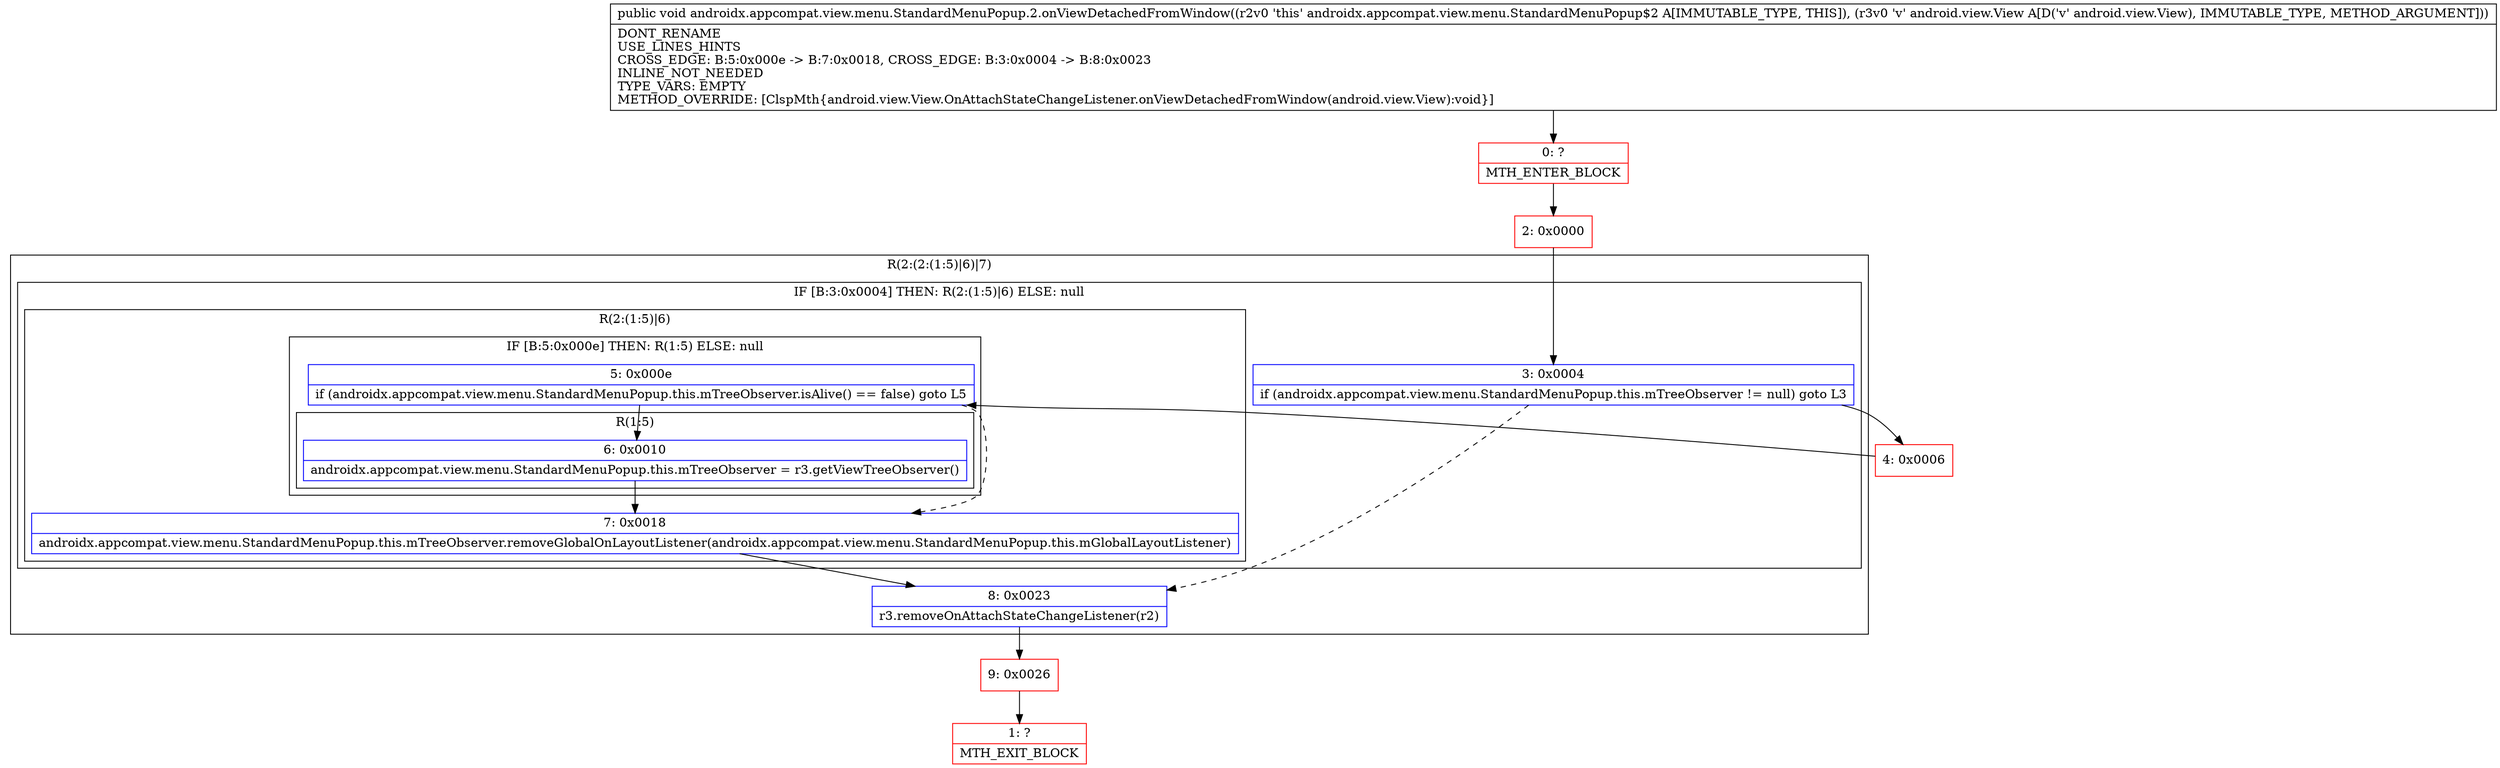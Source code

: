 digraph "CFG forandroidx.appcompat.view.menu.StandardMenuPopup.2.onViewDetachedFromWindow(Landroid\/view\/View;)V" {
subgraph cluster_Region_1670763514 {
label = "R(2:(2:(1:5)|6)|7)";
node [shape=record,color=blue];
subgraph cluster_IfRegion_1492301298 {
label = "IF [B:3:0x0004] THEN: R(2:(1:5)|6) ELSE: null";
node [shape=record,color=blue];
Node_3 [shape=record,label="{3\:\ 0x0004|if (androidx.appcompat.view.menu.StandardMenuPopup.this.mTreeObserver != null) goto L3\l}"];
subgraph cluster_Region_1086883240 {
label = "R(2:(1:5)|6)";
node [shape=record,color=blue];
subgraph cluster_IfRegion_137585762 {
label = "IF [B:5:0x000e] THEN: R(1:5) ELSE: null";
node [shape=record,color=blue];
Node_5 [shape=record,label="{5\:\ 0x000e|if (androidx.appcompat.view.menu.StandardMenuPopup.this.mTreeObserver.isAlive() == false) goto L5\l}"];
subgraph cluster_Region_1173650589 {
label = "R(1:5)";
node [shape=record,color=blue];
Node_6 [shape=record,label="{6\:\ 0x0010|androidx.appcompat.view.menu.StandardMenuPopup.this.mTreeObserver = r3.getViewTreeObserver()\l}"];
}
}
Node_7 [shape=record,label="{7\:\ 0x0018|androidx.appcompat.view.menu.StandardMenuPopup.this.mTreeObserver.removeGlobalOnLayoutListener(androidx.appcompat.view.menu.StandardMenuPopup.this.mGlobalLayoutListener)\l}"];
}
}
Node_8 [shape=record,label="{8\:\ 0x0023|r3.removeOnAttachStateChangeListener(r2)\l}"];
}
Node_0 [shape=record,color=red,label="{0\:\ ?|MTH_ENTER_BLOCK\l}"];
Node_2 [shape=record,color=red,label="{2\:\ 0x0000}"];
Node_4 [shape=record,color=red,label="{4\:\ 0x0006}"];
Node_9 [shape=record,color=red,label="{9\:\ 0x0026}"];
Node_1 [shape=record,color=red,label="{1\:\ ?|MTH_EXIT_BLOCK\l}"];
MethodNode[shape=record,label="{public void androidx.appcompat.view.menu.StandardMenuPopup.2.onViewDetachedFromWindow((r2v0 'this' androidx.appcompat.view.menu.StandardMenuPopup$2 A[IMMUTABLE_TYPE, THIS]), (r3v0 'v' android.view.View A[D('v' android.view.View), IMMUTABLE_TYPE, METHOD_ARGUMENT]))  | DONT_RENAME\lUSE_LINES_HINTS\lCROSS_EDGE: B:5:0x000e \-\> B:7:0x0018, CROSS_EDGE: B:3:0x0004 \-\> B:8:0x0023\lINLINE_NOT_NEEDED\lTYPE_VARS: EMPTY\lMETHOD_OVERRIDE: [ClspMth\{android.view.View.OnAttachStateChangeListener.onViewDetachedFromWindow(android.view.View):void\}]\l}"];
MethodNode -> Node_0;Node_3 -> Node_4;
Node_3 -> Node_8[style=dashed];
Node_5 -> Node_6;
Node_5 -> Node_7[style=dashed];
Node_6 -> Node_7;
Node_7 -> Node_8;
Node_8 -> Node_9;
Node_0 -> Node_2;
Node_2 -> Node_3;
Node_4 -> Node_5;
Node_9 -> Node_1;
}

